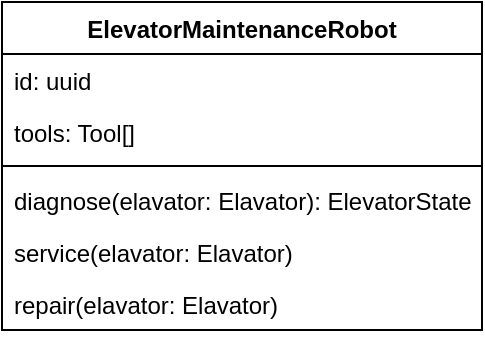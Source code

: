 <mxfile version="15.4.0" type="device"><diagram id="fSL1JjMo_sZZOB8FeCKc" name="Page-1"><mxGraphModel dx="1422" dy="834" grid="1" gridSize="10" guides="1" tooltips="1" connect="1" arrows="1" fold="1" page="1" pageScale="1" pageWidth="827" pageHeight="1169" math="0" shadow="0"><root><mxCell id="0"/><mxCell id="1" parent="0"/><mxCell id="dmtzbK2FTjQDftfpYwQH-3" value="ElevatorMaintenanceRobot&#10;" style="swimlane;fontStyle=1;align=center;verticalAlign=top;childLayout=stackLayout;horizontal=1;startSize=26;horizontalStack=0;resizeParent=1;resizeParentMax=0;resizeLast=0;collapsible=1;marginBottom=0;" vertex="1" parent="1"><mxGeometry x="294" y="503" width="240" height="164" as="geometry"/></mxCell><mxCell id="dmtzbK2FTjQDftfpYwQH-4" value="id: uuid" style="text;strokeColor=none;fillColor=none;align=left;verticalAlign=top;spacingLeft=4;spacingRight=4;overflow=hidden;rotatable=0;points=[[0,0.5],[1,0.5]];portConstraint=eastwest;" vertex="1" parent="dmtzbK2FTjQDftfpYwQH-3"><mxGeometry y="26" width="240" height="26" as="geometry"/></mxCell><mxCell id="dmtzbK2FTjQDftfpYwQH-12" value="tools: Tool[]" style="text;strokeColor=none;fillColor=none;align=left;verticalAlign=top;spacingLeft=4;spacingRight=4;overflow=hidden;rotatable=0;points=[[0,0.5],[1,0.5]];portConstraint=eastwest;" vertex="1" parent="dmtzbK2FTjQDftfpYwQH-3"><mxGeometry y="52" width="240" height="26" as="geometry"/></mxCell><mxCell id="dmtzbK2FTjQDftfpYwQH-5" value="" style="line;strokeWidth=1;fillColor=none;align=left;verticalAlign=middle;spacingTop=-1;spacingLeft=3;spacingRight=3;rotatable=0;labelPosition=right;points=[];portConstraint=eastwest;" vertex="1" parent="dmtzbK2FTjQDftfpYwQH-3"><mxGeometry y="78" width="240" height="8" as="geometry"/></mxCell><mxCell id="dmtzbK2FTjQDftfpYwQH-6" value="diagnose(elavator: Elavator): ElevatorState" style="text;strokeColor=none;fillColor=none;align=left;verticalAlign=top;spacingLeft=4;spacingRight=4;overflow=hidden;rotatable=0;points=[[0,0.5],[1,0.5]];portConstraint=eastwest;" vertex="1" parent="dmtzbK2FTjQDftfpYwQH-3"><mxGeometry y="86" width="240" height="26" as="geometry"/></mxCell><mxCell id="dmtzbK2FTjQDftfpYwQH-7" value="service(elavator: Elavator)" style="text;strokeColor=none;fillColor=none;align=left;verticalAlign=top;spacingLeft=4;spacingRight=4;overflow=hidden;rotatable=0;points=[[0,0.5],[1,0.5]];portConstraint=eastwest;" vertex="1" parent="dmtzbK2FTjQDftfpYwQH-3"><mxGeometry y="112" width="240" height="26" as="geometry"/></mxCell><mxCell id="dmtzbK2FTjQDftfpYwQH-8" value="repair(elavator: Elavator)" style="text;strokeColor=none;fillColor=none;align=left;verticalAlign=top;spacingLeft=4;spacingRight=4;overflow=hidden;rotatable=0;points=[[0,0.5],[1,0.5]];portConstraint=eastwest;" vertex="1" parent="dmtzbK2FTjQDftfpYwQH-3"><mxGeometry y="138" width="240" height="26" as="geometry"/></mxCell></root></mxGraphModel></diagram></mxfile>
